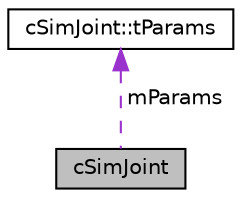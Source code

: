 digraph "cSimJoint"
{
 // LATEX_PDF_SIZE
  edge [fontname="Helvetica",fontsize="10",labelfontname="Helvetica",labelfontsize="10"];
  node [fontname="Helvetica",fontsize="10",shape=record];
  Node1 [label="cSimJoint",height=0.2,width=0.4,color="black", fillcolor="grey75", style="filled", fontcolor="black",tooltip=" "];
  Node2 -> Node1 [dir="back",color="darkorchid3",fontsize="10",style="dashed",label=" mParams" ,fontname="Helvetica"];
  Node2 [label="cSimJoint::tParams",height=0.2,width=0.4,color="black", fillcolor="white", style="filled",URL="$structc_sim_joint_1_1t_params.html",tooltip=" "];
}
